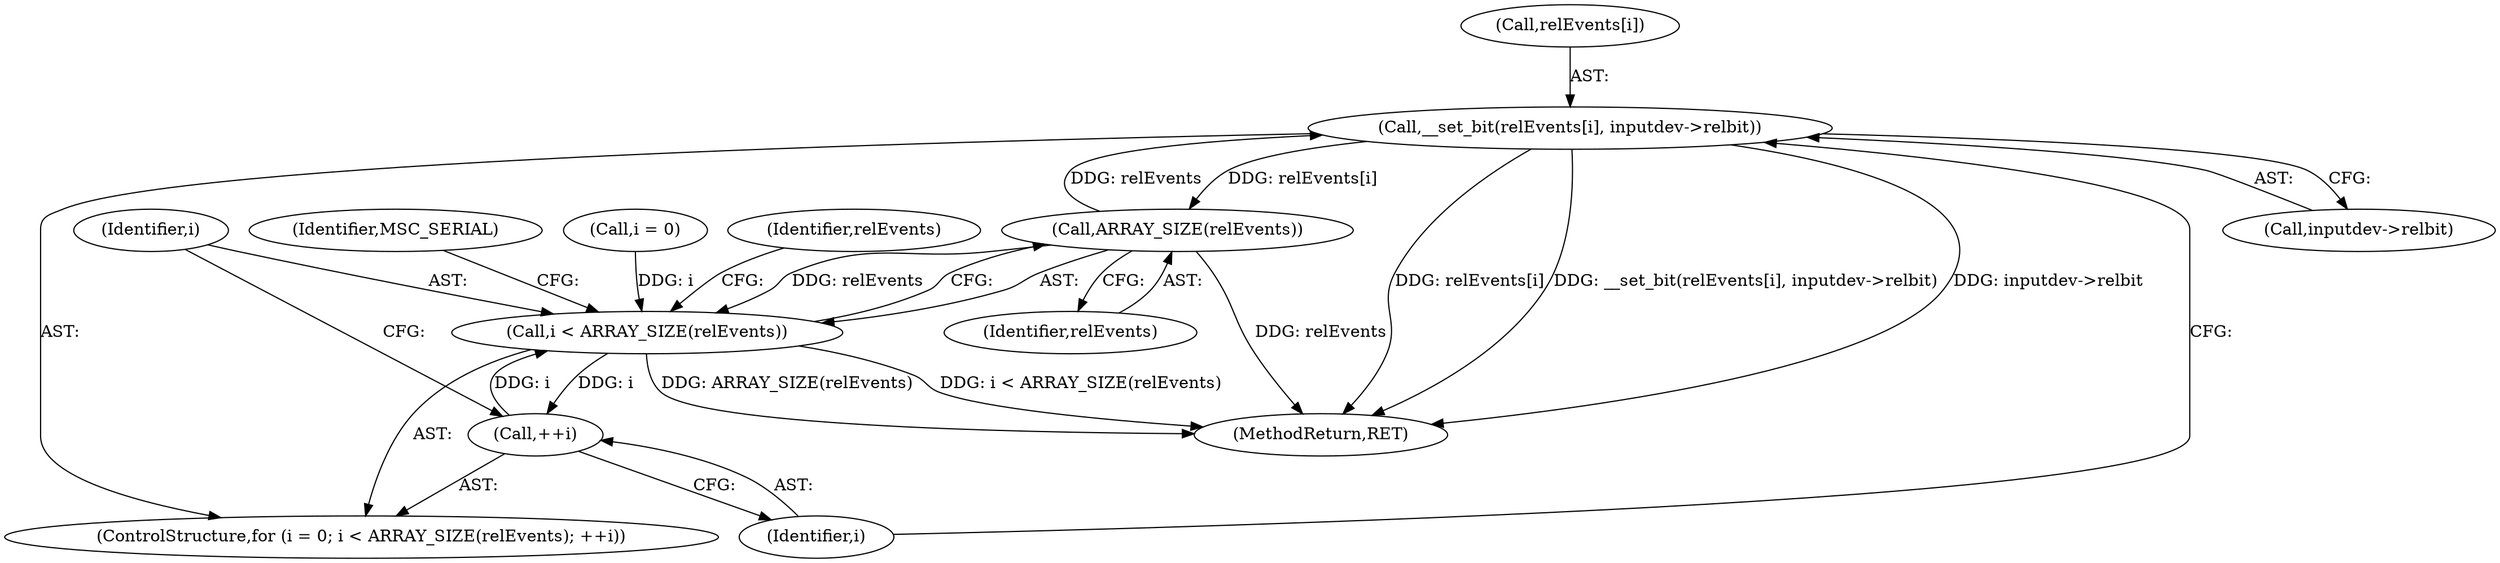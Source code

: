 digraph "0_linux_8e20cf2bce122ce9262d6034ee5d5b76fbb92f96@array" {
"1000462" [label="(Call,__set_bit(relEvents[i], inputdev->relbit))"];
"1000458" [label="(Call,ARRAY_SIZE(relEvents))"];
"1000462" [label="(Call,__set_bit(relEvents[i], inputdev->relbit))"];
"1000456" [label="(Call,i < ARRAY_SIZE(relEvents))"];
"1000460" [label="(Call,++i)"];
"1000456" [label="(Call,i < ARRAY_SIZE(relEvents))"];
"1000453" [label="(Call,i = 0)"];
"1000464" [label="(Identifier,relEvents)"];
"1000460" [label="(Call,++i)"];
"1000470" [label="(Identifier,MSC_SERIAL)"];
"1000457" [label="(Identifier,i)"];
"1000459" [label="(Identifier,relEvents)"];
"1000779" [label="(MethodReturn,RET)"];
"1000452" [label="(ControlStructure,for (i = 0; i < ARRAY_SIZE(relEvents); ++i))"];
"1000463" [label="(Call,relEvents[i])"];
"1000462" [label="(Call,__set_bit(relEvents[i], inputdev->relbit))"];
"1000458" [label="(Call,ARRAY_SIZE(relEvents))"];
"1000461" [label="(Identifier,i)"];
"1000466" [label="(Call,inputdev->relbit)"];
"1000462" -> "1000452"  [label="AST: "];
"1000462" -> "1000466"  [label="CFG: "];
"1000463" -> "1000462"  [label="AST: "];
"1000466" -> "1000462"  [label="AST: "];
"1000461" -> "1000462"  [label="CFG: "];
"1000462" -> "1000779"  [label="DDG: relEvents[i]"];
"1000462" -> "1000779"  [label="DDG: __set_bit(relEvents[i], inputdev->relbit)"];
"1000462" -> "1000779"  [label="DDG: inputdev->relbit"];
"1000462" -> "1000458"  [label="DDG: relEvents[i]"];
"1000458" -> "1000462"  [label="DDG: relEvents"];
"1000458" -> "1000456"  [label="AST: "];
"1000458" -> "1000459"  [label="CFG: "];
"1000459" -> "1000458"  [label="AST: "];
"1000456" -> "1000458"  [label="CFG: "];
"1000458" -> "1000779"  [label="DDG: relEvents"];
"1000458" -> "1000456"  [label="DDG: relEvents"];
"1000456" -> "1000452"  [label="AST: "];
"1000457" -> "1000456"  [label="AST: "];
"1000464" -> "1000456"  [label="CFG: "];
"1000470" -> "1000456"  [label="CFG: "];
"1000456" -> "1000779"  [label="DDG: ARRAY_SIZE(relEvents)"];
"1000456" -> "1000779"  [label="DDG: i < ARRAY_SIZE(relEvents)"];
"1000460" -> "1000456"  [label="DDG: i"];
"1000453" -> "1000456"  [label="DDG: i"];
"1000456" -> "1000460"  [label="DDG: i"];
"1000460" -> "1000452"  [label="AST: "];
"1000460" -> "1000461"  [label="CFG: "];
"1000461" -> "1000460"  [label="AST: "];
"1000457" -> "1000460"  [label="CFG: "];
}

